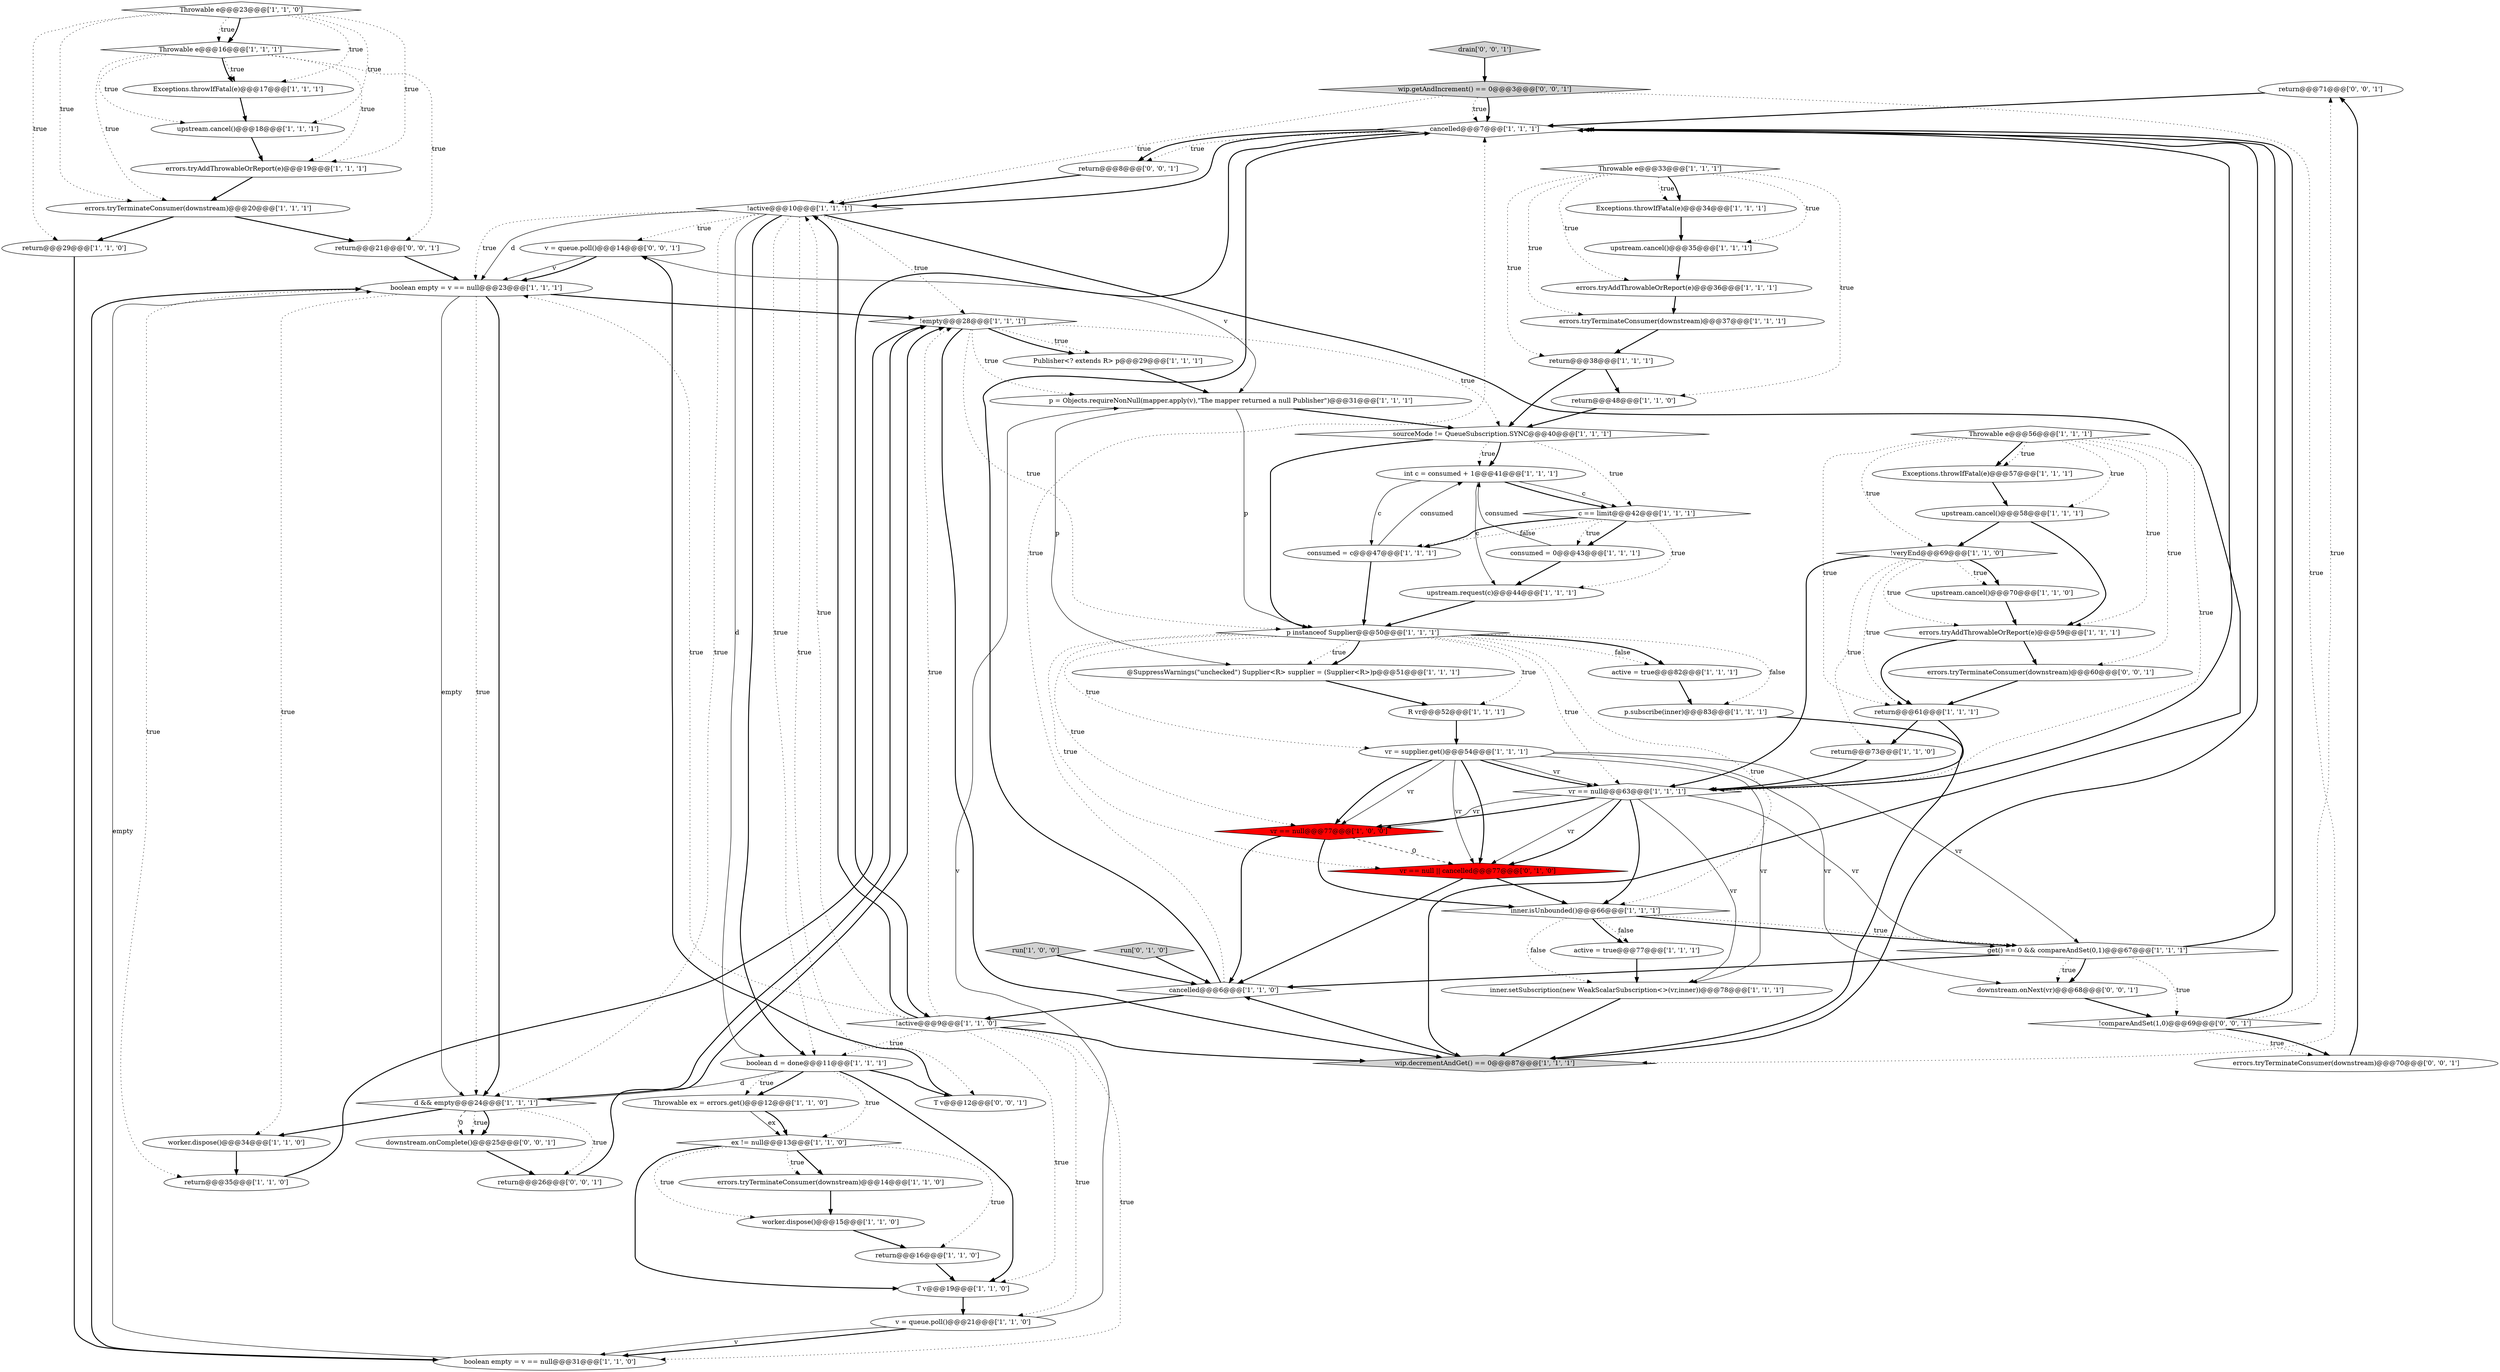 digraph {
68 [style = filled, label = "return@@@71@@@['0', '0', '1']", fillcolor = white, shape = ellipse image = "AAA0AAABBB3BBB"];
46 [style = filled, label = "errors.tryAddThrowableOrReport(e)@@@59@@@['1', '1', '1']", fillcolor = white, shape = ellipse image = "AAA0AAABBB1BBB"];
26 [style = filled, label = "Publisher<? extends R> p@@@29@@@['1', '1', '1']", fillcolor = white, shape = ellipse image = "AAA0AAABBB1BBB"];
41 [style = filled, label = "Throwable e@@@33@@@['1', '1', '1']", fillcolor = white, shape = diamond image = "AAA0AAABBB1BBB"];
43 [style = filled, label = "Throwable e@@@23@@@['1', '1', '0']", fillcolor = white, shape = diamond image = "AAA0AAABBB1BBB"];
73 [style = filled, label = "return@@@8@@@['0', '0', '1']", fillcolor = white, shape = ellipse image = "AAA0AAABBB3BBB"];
7 [style = filled, label = "cancelled@@@7@@@['1', '1', '1']", fillcolor = white, shape = diamond image = "AAA0AAABBB1BBB"];
76 [style = filled, label = "return@@@21@@@['0', '0', '1']", fillcolor = white, shape = ellipse image = "AAA0AAABBB3BBB"];
1 [style = filled, label = "return@@@38@@@['1', '1', '1']", fillcolor = white, shape = ellipse image = "AAA0AAABBB1BBB"];
25 [style = filled, label = "boolean empty = v == null@@@31@@@['1', '1', '0']", fillcolor = white, shape = ellipse image = "AAA0AAABBB1BBB"];
16 [style = filled, label = "vr = supplier.get()@@@54@@@['1', '1', '1']", fillcolor = white, shape = ellipse image = "AAA0AAABBB1BBB"];
22 [style = filled, label = "!active@@@10@@@['1', '1', '1']", fillcolor = white, shape = diamond image = "AAA0AAABBB1BBB"];
63 [style = filled, label = "vr == null || cancelled@@@77@@@['0', '1', '0']", fillcolor = red, shape = diamond image = "AAA1AAABBB2BBB"];
38 [style = filled, label = "errors.tryTerminateConsumer(downstream)@@@20@@@['1', '1', '1']", fillcolor = white, shape = ellipse image = "AAA0AAABBB1BBB"];
30 [style = filled, label = "return@@@48@@@['1', '1', '0']", fillcolor = white, shape = ellipse image = "AAA0AAABBB1BBB"];
2 [style = filled, label = "consumed = 0@@@43@@@['1', '1', '1']", fillcolor = white, shape = ellipse image = "AAA0AAABBB1BBB"];
3 [style = filled, label = "return@@@29@@@['1', '1', '0']", fillcolor = white, shape = ellipse image = "AAA0AAABBB1BBB"];
58 [style = filled, label = "active = true@@@77@@@['1', '1', '1']", fillcolor = white, shape = ellipse image = "AAA0AAABBB1BBB"];
21 [style = filled, label = "p.subscribe(inner)@@@83@@@['1', '1', '1']", fillcolor = white, shape = ellipse image = "AAA0AAABBB1BBB"];
44 [style = filled, label = "upstream.cancel()@@@70@@@['1', '1', '0']", fillcolor = white, shape = ellipse image = "AAA0AAABBB1BBB"];
20 [style = filled, label = "active = true@@@82@@@['1', '1', '1']", fillcolor = white, shape = ellipse image = "AAA0AAABBB1BBB"];
24 [style = filled, label = "v = queue.poll()@@@21@@@['1', '1', '0']", fillcolor = white, shape = ellipse image = "AAA0AAABBB1BBB"];
31 [style = filled, label = "errors.tryTerminateConsumer(downstream)@@@14@@@['1', '1', '0']", fillcolor = white, shape = ellipse image = "AAA0AAABBB1BBB"];
51 [style = filled, label = "@SuppressWarnings(\"unchecked\") Supplier<R> supplier = (Supplier<R>)p@@@51@@@['1', '1', '1']", fillcolor = white, shape = ellipse image = "AAA0AAABBB1BBB"];
60 [style = filled, label = "run['1', '0', '0']", fillcolor = lightgray, shape = diamond image = "AAA0AAABBB1BBB"];
66 [style = filled, label = "downstream.onNext(vr)@@@68@@@['0', '0', '1']", fillcolor = white, shape = ellipse image = "AAA0AAABBB3BBB"];
75 [style = filled, label = "v = queue.poll()@@@14@@@['0', '0', '1']", fillcolor = white, shape = ellipse image = "AAA0AAABBB3BBB"];
4 [style = filled, label = "!veryEnd@@@69@@@['1', '1', '0']", fillcolor = white, shape = diamond image = "AAA0AAABBB1BBB"];
62 [style = filled, label = "run['0', '1', '0']", fillcolor = lightgray, shape = diamond image = "AAA0AAABBB2BBB"];
27 [style = filled, label = "errors.tryAddThrowableOrReport(e)@@@36@@@['1', '1', '1']", fillcolor = white, shape = ellipse image = "AAA0AAABBB1BBB"];
0 [style = filled, label = "Throwable ex = errors.get()@@@12@@@['1', '1', '0']", fillcolor = white, shape = ellipse image = "AAA0AAABBB1BBB"];
5 [style = filled, label = "consumed = c@@@47@@@['1', '1', '1']", fillcolor = white, shape = ellipse image = "AAA0AAABBB1BBB"];
18 [style = filled, label = "int c = consumed + 1@@@41@@@['1', '1', '1']", fillcolor = white, shape = ellipse image = "AAA0AAABBB1BBB"];
61 [style = filled, label = "get() == 0 && compareAndSet(0,1)@@@67@@@['1', '1', '1']", fillcolor = white, shape = diamond image = "AAA0AAABBB1BBB"];
9 [style = filled, label = "boolean empty = v == null@@@23@@@['1', '1', '1']", fillcolor = white, shape = ellipse image = "AAA0AAABBB1BBB"];
39 [style = filled, label = "!empty@@@28@@@['1', '1', '1']", fillcolor = white, shape = diamond image = "AAA0AAABBB1BBB"];
72 [style = filled, label = "!compareAndSet(1,0)@@@69@@@['0', '0', '1']", fillcolor = white, shape = diamond image = "AAA0AAABBB3BBB"];
64 [style = filled, label = "errors.tryTerminateConsumer(downstream)@@@60@@@['0', '0', '1']", fillcolor = white, shape = ellipse image = "AAA0AAABBB3BBB"];
74 [style = filled, label = "errors.tryTerminateConsumer(downstream)@@@70@@@['0', '0', '1']", fillcolor = white, shape = ellipse image = "AAA0AAABBB3BBB"];
6 [style = filled, label = "sourceMode != QueueSubscription.SYNC@@@40@@@['1', '1', '1']", fillcolor = white, shape = diamond image = "AAA0AAABBB1BBB"];
8 [style = filled, label = "upstream.cancel()@@@18@@@['1', '1', '1']", fillcolor = white, shape = ellipse image = "AAA0AAABBB1BBB"];
42 [style = filled, label = "upstream.request(c)@@@44@@@['1', '1', '1']", fillcolor = white, shape = ellipse image = "AAA0AAABBB1BBB"];
52 [style = filled, label = "boolean d = done@@@11@@@['1', '1', '1']", fillcolor = white, shape = ellipse image = "AAA0AAABBB1BBB"];
11 [style = filled, label = "p instanceof Supplier@@@50@@@['1', '1', '1']", fillcolor = white, shape = diamond image = "AAA0AAABBB1BBB"];
14 [style = filled, label = "return@@@35@@@['1', '1', '0']", fillcolor = white, shape = ellipse image = "AAA0AAABBB1BBB"];
15 [style = filled, label = "R vr@@@52@@@['1', '1', '1']", fillcolor = white, shape = ellipse image = "AAA0AAABBB1BBB"];
47 [style = filled, label = "ex != null@@@13@@@['1', '1', '0']", fillcolor = white, shape = diamond image = "AAA0AAABBB1BBB"];
37 [style = filled, label = "cancelled@@@6@@@['1', '1', '0']", fillcolor = white, shape = diamond image = "AAA0AAABBB1BBB"];
57 [style = filled, label = "inner.isUnbounded()@@@66@@@['1', '1', '1']", fillcolor = white, shape = diamond image = "AAA0AAABBB1BBB"];
50 [style = filled, label = "upstream.cancel()@@@35@@@['1', '1', '1']", fillcolor = white, shape = ellipse image = "AAA0AAABBB1BBB"];
17 [style = filled, label = "Exceptions.throwIfFatal(e)@@@57@@@['1', '1', '1']", fillcolor = white, shape = ellipse image = "AAA0AAABBB1BBB"];
29 [style = filled, label = "worker.dispose()@@@34@@@['1', '1', '0']", fillcolor = white, shape = ellipse image = "AAA0AAABBB1BBB"];
36 [style = filled, label = "return@@@61@@@['1', '1', '1']", fillcolor = white, shape = ellipse image = "AAA0AAABBB1BBB"];
70 [style = filled, label = "drain['0', '0', '1']", fillcolor = lightgray, shape = diamond image = "AAA0AAABBB3BBB"];
32 [style = filled, label = "return@@@16@@@['1', '1', '0']", fillcolor = white, shape = ellipse image = "AAA0AAABBB1BBB"];
45 [style = filled, label = "worker.dispose()@@@15@@@['1', '1', '0']", fillcolor = white, shape = ellipse image = "AAA0AAABBB1BBB"];
35 [style = filled, label = "!active@@@9@@@['1', '1', '0']", fillcolor = white, shape = diamond image = "AAA0AAABBB1BBB"];
40 [style = filled, label = "Throwable e@@@56@@@['1', '1', '1']", fillcolor = white, shape = diamond image = "AAA0AAABBB1BBB"];
59 [style = filled, label = "c == limit@@@42@@@['1', '1', '1']", fillcolor = white, shape = diamond image = "AAA0AAABBB1BBB"];
65 [style = filled, label = "downstream.onComplete()@@@25@@@['0', '0', '1']", fillcolor = white, shape = ellipse image = "AAA0AAABBB3BBB"];
67 [style = filled, label = "T v@@@12@@@['0', '0', '1']", fillcolor = white, shape = ellipse image = "AAA0AAABBB3BBB"];
53 [style = filled, label = "vr == null@@@77@@@['1', '0', '0']", fillcolor = red, shape = diamond image = "AAA1AAABBB1BBB"];
55 [style = filled, label = "errors.tryTerminateConsumer(downstream)@@@37@@@['1', '1', '1']", fillcolor = white, shape = ellipse image = "AAA0AAABBB1BBB"];
69 [style = filled, label = "return@@@26@@@['0', '0', '1']", fillcolor = white, shape = ellipse image = "AAA0AAABBB3BBB"];
33 [style = filled, label = "p = Objects.requireNonNull(mapper.apply(v),\"The mapper returned a null Publisher\")@@@31@@@['1', '1', '1']", fillcolor = white, shape = ellipse image = "AAA0AAABBB1BBB"];
49 [style = filled, label = "T v@@@19@@@['1', '1', '0']", fillcolor = white, shape = ellipse image = "AAA0AAABBB1BBB"];
28 [style = filled, label = "Exceptions.throwIfFatal(e)@@@17@@@['1', '1', '1']", fillcolor = white, shape = ellipse image = "AAA0AAABBB1BBB"];
48 [style = filled, label = "inner.setSubscription(new WeakScalarSubscription<>(vr,inner))@@@78@@@['1', '1', '1']", fillcolor = white, shape = ellipse image = "AAA0AAABBB1BBB"];
10 [style = filled, label = "wip.decrementAndGet() == 0@@@87@@@['1', '1', '1']", fillcolor = lightgray, shape = diamond image = "AAA0AAABBB1BBB"];
19 [style = filled, label = "d && empty@@@24@@@['1', '1', '1']", fillcolor = white, shape = diamond image = "AAA0AAABBB1BBB"];
23 [style = filled, label = "return@@@73@@@['1', '1', '0']", fillcolor = white, shape = ellipse image = "AAA0AAABBB1BBB"];
54 [style = filled, label = "errors.tryAddThrowableOrReport(e)@@@19@@@['1', '1', '1']", fillcolor = white, shape = ellipse image = "AAA0AAABBB1BBB"];
56 [style = filled, label = "vr == null@@@63@@@['1', '1', '1']", fillcolor = white, shape = diamond image = "AAA0AAABBB1BBB"];
12 [style = filled, label = "Throwable e@@@16@@@['1', '1', '1']", fillcolor = white, shape = diamond image = "AAA0AAABBB1BBB"];
13 [style = filled, label = "upstream.cancel()@@@58@@@['1', '1', '1']", fillcolor = white, shape = ellipse image = "AAA0AAABBB1BBB"];
34 [style = filled, label = "Exceptions.throwIfFatal(e)@@@34@@@['1', '1', '1']", fillcolor = white, shape = ellipse image = "AAA0AAABBB1BBB"];
71 [style = filled, label = "wip.getAndIncrement() == 0@@@3@@@['0', '0', '1']", fillcolor = lightgray, shape = diamond image = "AAA0AAABBB3BBB"];
21->10 [style = bold, label=""];
64->36 [style = bold, label=""];
61->66 [style = bold, label=""];
61->37 [style = bold, label=""];
57->58 [style = dotted, label="false"];
38->76 [style = bold, label=""];
11->51 [style = dotted, label="true"];
12->8 [style = dotted, label="true"];
75->9 [style = solid, label="v"];
39->11 [style = dotted, label="true"];
40->13 [style = dotted, label="true"];
22->52 [style = solid, label="d"];
4->44 [style = dotted, label="true"];
7->35 [style = bold, label=""];
6->59 [style = dotted, label="true"];
57->58 [style = bold, label=""];
41->1 [style = dotted, label="true"];
40->36 [style = dotted, label="true"];
1->30 [style = bold, label=""];
57->48 [style = dotted, label="false"];
34->50 [style = bold, label=""];
30->6 [style = bold, label=""];
4->44 [style = bold, label=""];
72->68 [style = dotted, label="true"];
47->49 [style = bold, label=""];
40->46 [style = dotted, label="true"];
49->24 [style = bold, label=""];
11->20 [style = dotted, label="false"];
12->76 [style = dotted, label="true"];
44->46 [style = bold, label=""];
24->25 [style = solid, label="v"];
19->69 [style = dotted, label="true"];
6->18 [style = dotted, label="true"];
70->71 [style = bold, label=""];
52->67 [style = bold, label=""];
43->8 [style = dotted, label="true"];
6->11 [style = bold, label=""];
12->54 [style = dotted, label="true"];
29->14 [style = bold, label=""];
43->54 [style = dotted, label="true"];
48->10 [style = bold, label=""];
65->69 [style = bold, label=""];
0->47 [style = solid, label="ex"];
22->67 [style = dotted, label="true"];
33->51 [style = solid, label="p"];
13->46 [style = bold, label=""];
4->36 [style = dotted, label="true"];
35->10 [style = bold, label=""];
35->22 [style = dotted, label="true"];
56->7 [style = bold, label=""];
40->56 [style = dotted, label="true"];
11->15 [style = dotted, label="true"];
54->38 [style = bold, label=""];
19->65 [style = dashed, label="0"];
11->63 [style = dotted, label="true"];
56->53 [style = bold, label=""];
56->48 [style = solid, label="vr"];
7->73 [style = bold, label=""];
11->51 [style = bold, label=""];
22->19 [style = dotted, label="true"];
43->12 [style = dotted, label="true"];
9->39 [style = bold, label=""];
12->28 [style = bold, label=""];
57->61 [style = bold, label=""];
37->7 [style = dotted, label="true"];
16->56 [style = bold, label=""];
32->49 [style = bold, label=""];
4->23 [style = dotted, label="true"];
39->26 [style = dotted, label="true"];
19->39 [style = bold, label=""];
46->36 [style = bold, label=""];
56->53 [style = solid, label="vr"];
35->49 [style = dotted, label="true"];
56->57 [style = bold, label=""];
10->7 [style = bold, label=""];
19->65 [style = dotted, label="true"];
39->26 [style = bold, label=""];
61->66 [style = dotted, label="true"];
4->56 [style = bold, label=""];
71->7 [style = bold, label=""];
52->19 [style = solid, label="d"];
52->0 [style = bold, label=""];
7->73 [style = dotted, label="true"];
18->5 [style = solid, label="c"];
43->12 [style = bold, label=""];
53->63 [style = dashed, label="0"];
71->22 [style = dotted, label="true"];
61->7 [style = bold, label=""];
24->33 [style = solid, label="v"];
43->28 [style = dotted, label="true"];
40->17 [style = bold, label=""];
63->37 [style = bold, label=""];
11->16 [style = dotted, label="true"];
68->7 [style = bold, label=""];
5->11 [style = bold, label=""];
52->0 [style = dotted, label="true"];
22->9 [style = dotted, label="true"];
14->39 [style = bold, label=""];
40->17 [style = dotted, label="true"];
35->25 [style = dotted, label="true"];
75->33 [style = solid, label="v"];
75->9 [style = bold, label=""];
43->38 [style = dotted, label="true"];
41->30 [style = dotted, label="true"];
60->37 [style = bold, label=""];
67->75 [style = bold, label=""];
50->27 [style = bold, label=""];
41->50 [style = dotted, label="true"];
56->63 [style = solid, label="vr"];
19->29 [style = bold, label=""];
47->31 [style = bold, label=""];
6->18 [style = bold, label=""];
25->9 [style = bold, label=""];
18->59 [style = solid, label="c"];
40->4 [style = dotted, label="true"];
71->10 [style = dotted, label="true"];
72->74 [style = dotted, label="true"];
45->32 [style = bold, label=""];
63->57 [style = bold, label=""];
18->59 [style = bold, label=""];
59->5 [style = bold, label=""];
61->72 [style = dotted, label="true"];
18->42 [style = solid, label="c"];
38->3 [style = bold, label=""];
37->7 [style = bold, label=""];
11->21 [style = dotted, label="false"];
47->32 [style = dotted, label="true"];
41->34 [style = dotted, label="true"];
57->61 [style = dotted, label="true"];
53->37 [style = bold, label=""];
7->22 [style = bold, label=""];
9->19 [style = dotted, label="true"];
1->6 [style = bold, label=""];
58->48 [style = bold, label=""];
5->18 [style = solid, label="consumed"];
16->63 [style = bold, label=""];
27->55 [style = bold, label=""];
4->46 [style = dotted, label="true"];
42->11 [style = bold, label=""];
43->3 [style = dotted, label="true"];
24->25 [style = bold, label=""];
28->8 [style = bold, label=""];
74->68 [style = bold, label=""];
22->10 [style = bold, label=""];
41->55 [style = dotted, label="true"];
9->19 [style = bold, label=""];
76->9 [style = bold, label=""];
17->13 [style = bold, label=""];
25->9 [style = solid, label="empty"];
56->63 [style = bold, label=""];
37->35 [style = bold, label=""];
52->47 [style = dotted, label="true"];
8->54 [style = bold, label=""];
71->7 [style = dotted, label="true"];
41->34 [style = bold, label=""];
22->75 [style = dotted, label="true"];
10->37 [style = bold, label=""];
56->61 [style = solid, label="vr"];
35->39 [style = dotted, label="true"];
11->53 [style = dotted, label="true"];
11->20 [style = bold, label=""];
11->56 [style = dotted, label="true"];
36->56 [style = bold, label=""];
23->56 [style = bold, label=""];
9->29 [style = dotted, label="true"];
72->74 [style = bold, label=""];
39->6 [style = dotted, label="true"];
41->27 [style = dotted, label="true"];
16->48 [style = solid, label="vr"];
35->52 [style = dotted, label="true"];
35->24 [style = dotted, label="true"];
52->49 [style = bold, label=""];
46->64 [style = bold, label=""];
3->25 [style = bold, label=""];
53->57 [style = bold, label=""];
22->39 [style = dotted, label="true"];
35->22 [style = bold, label=""];
22->52 [style = bold, label=""];
33->6 [style = bold, label=""];
47->45 [style = dotted, label="true"];
59->42 [style = dotted, label="true"];
35->9 [style = dotted, label="true"];
16->66 [style = solid, label="vr"];
9->19 [style = solid, label="empty"];
19->65 [style = bold, label=""];
16->53 [style = solid, label="vr"];
12->38 [style = dotted, label="true"];
11->57 [style = dotted, label="true"];
47->31 [style = dotted, label="true"];
72->7 [style = bold, label=""];
15->16 [style = bold, label=""];
16->53 [style = bold, label=""];
73->22 [style = bold, label=""];
9->14 [style = dotted, label="true"];
12->28 [style = dotted, label="true"];
20->21 [style = bold, label=""];
22->52 [style = dotted, label="true"];
0->47 [style = bold, label=""];
33->11 [style = solid, label="p"];
22->9 [style = solid, label="d"];
36->23 [style = bold, label=""];
62->37 [style = bold, label=""];
55->1 [style = bold, label=""];
2->18 [style = solid, label="consumed"];
40->64 [style = dotted, label="true"];
39->10 [style = bold, label=""];
59->2 [style = bold, label=""];
66->72 [style = bold, label=""];
16->61 [style = solid, label="vr"];
51->15 [style = bold, label=""];
16->63 [style = solid, label="vr"];
69->39 [style = bold, label=""];
59->5 [style = dotted, label="false"];
26->33 [style = bold, label=""];
59->2 [style = dotted, label="true"];
31->45 [style = bold, label=""];
39->33 [style = dotted, label="true"];
2->42 [style = bold, label=""];
16->56 [style = solid, label="vr"];
13->4 [style = bold, label=""];
}
